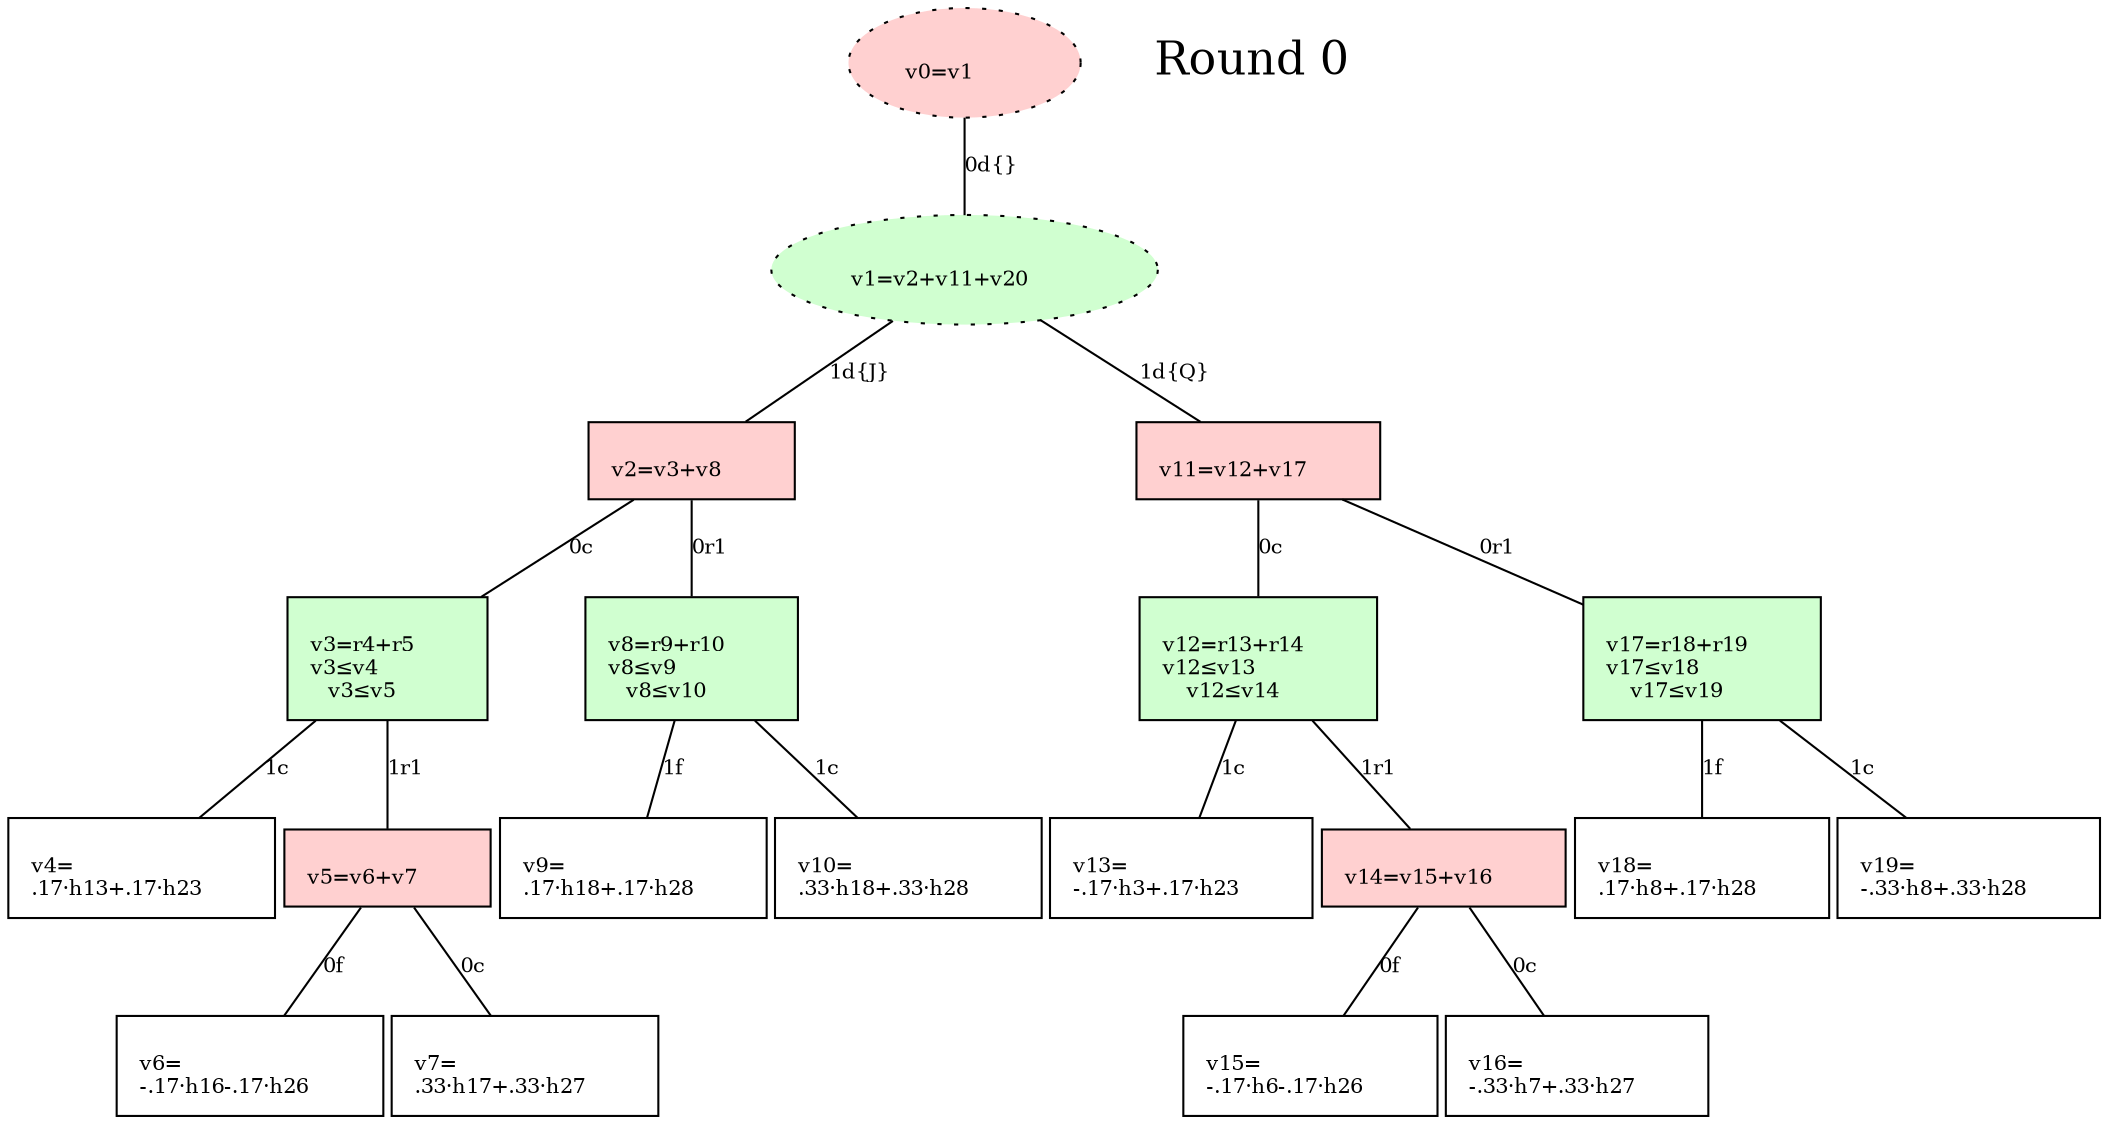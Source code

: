 digraph G {
graph [labeljust="l" labelloc="t" fontsize="10" nodesep="0.05" fontname="arial" ];
node[fontsize="10" ];
edge[arrowhead="none" fontsize="10" ];
"n4"[label=<<BR ALIGN="LEFT"/>v4=        <BR ALIGN="LEFT"/>.17·h13+.17·h23        > fillcolor="#FFFFFF" style="filled" shape="box" margin="0.15,0.1" ];
"n3" -> "n4"[label="1c" ];
"n6"[label=<<BR ALIGN="LEFT"/>v6=        <BR ALIGN="LEFT"/>-.17·h16-.17·h26        > fillcolor="#FFFFFF" style="filled" shape="box" margin="0.15,0.1" ];
"n5" -> "n6"[label="0f" ];
"n7"[label=<<BR ALIGN="LEFT"/>v7=        <BR ALIGN="LEFT"/>.33·h17+.33·h27        > fillcolor="#FFFFFF" style="filled" shape="box" margin="0.15,0.1" ];
"n5" -> "n7"[label="0c" ];
"n5"[label=<<BR ALIGN="LEFT"/>v5=v6+v7        > fillcolor="#FFD0D0" style="filled" shape="box" margin="0.15,0.1" ];
"n3" -> "n5"[label="1r1" ];
"n3"[label=<<BR ALIGN="LEFT"/>v3=r4+r5        <BR ALIGN="LEFT"/>v3≤v4        <BR ALIGN="LEFT"/>v3≤v5        > fillcolor="#D0FFD0" style="filled" shape="box" margin="0.15,0.1" ];
"n2" -> "n3"[label="0c" ];
"n9"[label=<<BR ALIGN="LEFT"/>v9=        <BR ALIGN="LEFT"/>.17·h18+.17·h28        > fillcolor="#FFFFFF" style="filled" shape="box" margin="0.15,0.1" ];
"n8" -> "n9"[label="1f" ];
"n10"[label=<<BR ALIGN="LEFT"/>v10=        <BR ALIGN="LEFT"/>.33·h18+.33·h28        > fillcolor="#FFFFFF" style="filled" shape="box" margin="0.15,0.1" ];
"n8" -> "n10"[label="1c" ];
"n8"[label=<<BR ALIGN="LEFT"/>v8=r9+r10        <BR ALIGN="LEFT"/>v8≤v9        <BR ALIGN="LEFT"/>v8≤v10        > fillcolor="#D0FFD0" style="filled" shape="box" margin="0.15,0.1" ];
"n2" -> "n8"[label="0r1" ];
"n2"[label=<<BR ALIGN="LEFT"/>v2=v3+v8        > fillcolor="#FFD0D0" style="filled" shape="box" margin="0.15,0.1" ];
"n1" -> "n2"[label="1d{J}" ];
"n13"[label=<<BR ALIGN="LEFT"/>v13=        <BR ALIGN="LEFT"/>-.17·h3+.17·h23        > fillcolor="#FFFFFF" style="filled" shape="box" margin="0.15,0.1" ];
"n12" -> "n13"[label="1c" ];
"n15"[label=<<BR ALIGN="LEFT"/>v15=        <BR ALIGN="LEFT"/>-.17·h6-.17·h26        > fillcolor="#FFFFFF" style="filled" shape="box" margin="0.15,0.1" ];
"n14" -> "n15"[label="0f" ];
"n16"[label=<<BR ALIGN="LEFT"/>v16=        <BR ALIGN="LEFT"/>-.33·h7+.33·h27        > fillcolor="#FFFFFF" style="filled" shape="box" margin="0.15,0.1" ];
"n14" -> "n16"[label="0c" ];
"n14"[label=<<BR ALIGN="LEFT"/>v14=v15+v16        > fillcolor="#FFD0D0" style="filled" shape="box" margin="0.15,0.1" ];
"n12" -> "n14"[label="1r1" ];
"n12"[label=<<BR ALIGN="LEFT"/>v12=r13+r14        <BR ALIGN="LEFT"/>v12≤v13        <BR ALIGN="LEFT"/>v12≤v14        > fillcolor="#D0FFD0" style="filled" shape="box" margin="0.15,0.1" ];
"n11" -> "n12"[label="0c" ];
"n18"[label=<<BR ALIGN="LEFT"/>v18=        <BR ALIGN="LEFT"/>.17·h8+.17·h28        > fillcolor="#FFFFFF" style="filled" shape="box" margin="0.15,0.1" ];
"n17" -> "n18"[label="1f" ];
"n19"[label=<<BR ALIGN="LEFT"/>v19=        <BR ALIGN="LEFT"/>-.33·h8+.33·h28        > fillcolor="#FFFFFF" style="filled" shape="box" margin="0.15,0.1" ];
"n17" -> "n19"[label="1c" ];
"n17"[label=<<BR ALIGN="LEFT"/>v17=r18+r19        <BR ALIGN="LEFT"/>v17≤v18        <BR ALIGN="LEFT"/>v17≤v19        > fillcolor="#D0FFD0" style="filled" shape="box" margin="0.15,0.1" ];
"n11" -> "n17"[label="0r1" ];
"n11"[label=<<BR ALIGN="LEFT"/>v11=v12+v17        > fillcolor="#FFD0D0" style="filled" shape="box" margin="0.15,0.1" ];
"n1" -> "n11"[label="1d{Q}" ];
"n1"[label=<<BR ALIGN="LEFT"/>v1=v2+v11+v20        > fillcolor="#D0FFD0" style="filled, dotted" shape="ellipse" margin="0.15,0.1" ];
"n0" -> "n1"[label="0d{}" ];
{rank=same; round0;
"n0"[label=<<BR ALIGN="LEFT"/>v0=v1        > fillcolor="#FFD0D0" style="filled, dotted" shape="ellipse" margin="0.15,0.1" ];
}
{
"round0"[fontsize="22" style="bold" peripheries="0" label="Round 0" ];
}
}
